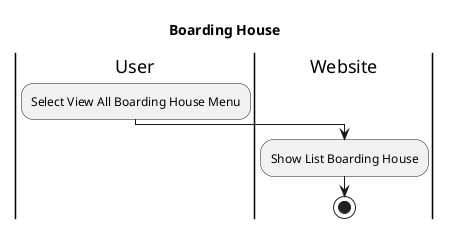 @startuml
title Boarding House
|User|
    :Select View All Boarding House Menu;
    
|Website|
    :Show List Boarding House;
    stop
@enduml